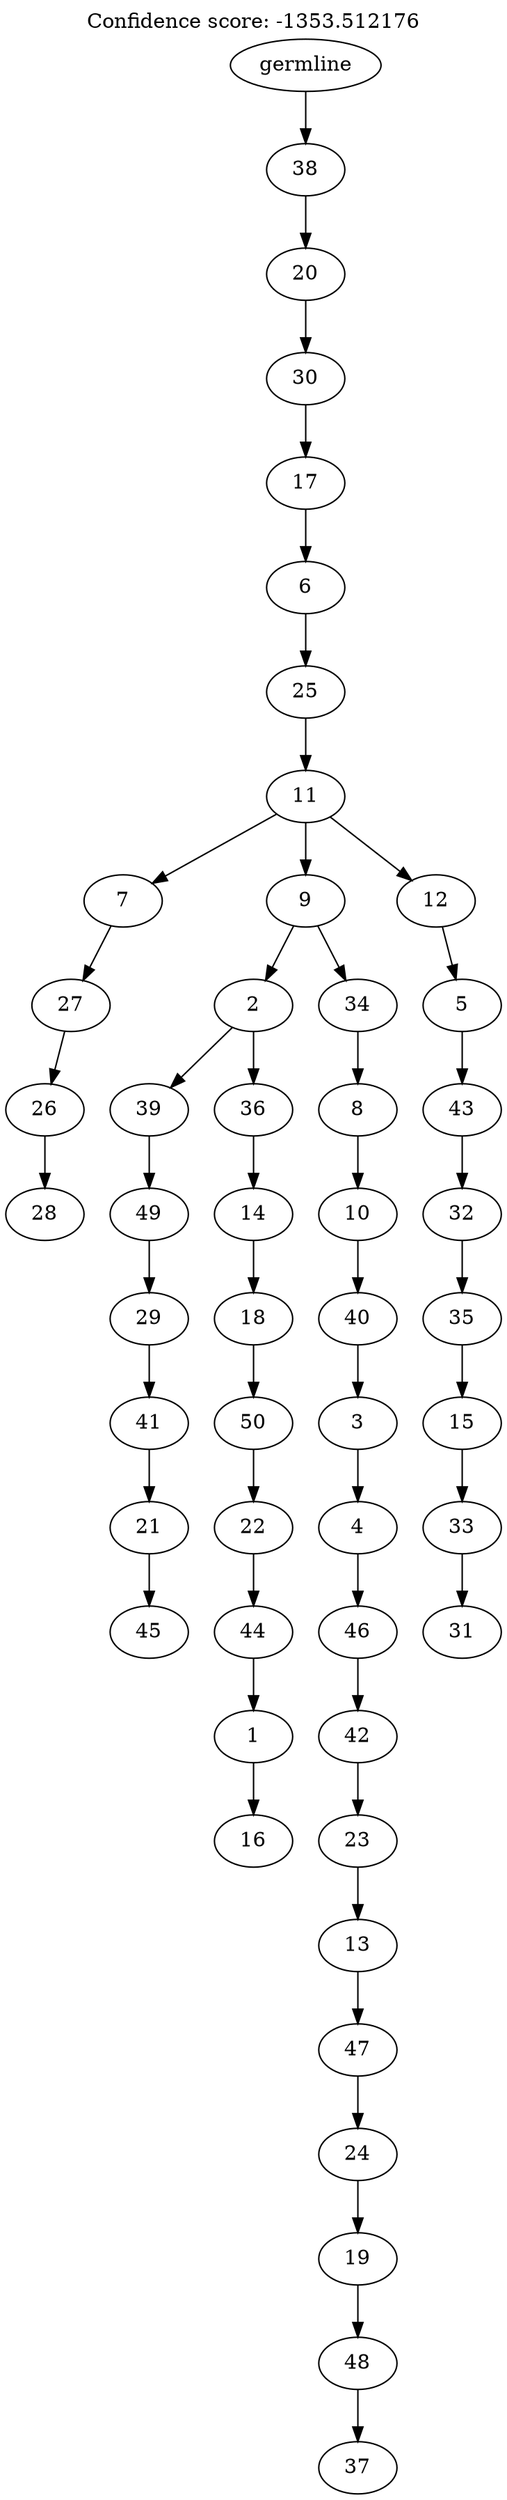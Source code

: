 digraph g {
	"49" -> "50";
	"50" [label="28"];
	"48" -> "49";
	"49" [label="26"];
	"47" -> "48";
	"48" [label="27"];
	"45" -> "46";
	"46" [label="45"];
	"44" -> "45";
	"45" [label="21"];
	"43" -> "44";
	"44" [label="41"];
	"42" -> "43";
	"43" [label="29"];
	"41" -> "42";
	"42" [label="49"];
	"39" -> "40";
	"40" [label="16"];
	"38" -> "39";
	"39" [label="1"];
	"37" -> "38";
	"38" [label="44"];
	"36" -> "37";
	"37" [label="22"];
	"35" -> "36";
	"36" [label="50"];
	"34" -> "35";
	"35" [label="18"];
	"33" -> "34";
	"34" [label="14"];
	"32" -> "33";
	"33" [label="36"];
	"32" -> "41";
	"41" [label="39"];
	"30" -> "31";
	"31" [label="37"];
	"29" -> "30";
	"30" [label="48"];
	"28" -> "29";
	"29" [label="19"];
	"27" -> "28";
	"28" [label="24"];
	"26" -> "27";
	"27" [label="47"];
	"25" -> "26";
	"26" [label="13"];
	"24" -> "25";
	"25" [label="23"];
	"23" -> "24";
	"24" [label="42"];
	"22" -> "23";
	"23" [label="46"];
	"21" -> "22";
	"22" [label="4"];
	"20" -> "21";
	"21" [label="3"];
	"19" -> "20";
	"20" [label="40"];
	"18" -> "19";
	"19" [label="10"];
	"17" -> "18";
	"18" [label="8"];
	"16" -> "17";
	"17" [label="34"];
	"16" -> "32";
	"32" [label="2"];
	"14" -> "15";
	"15" [label="31"];
	"13" -> "14";
	"14" [label="33"];
	"12" -> "13";
	"13" [label="15"];
	"11" -> "12";
	"12" [label="35"];
	"10" -> "11";
	"11" [label="32"];
	"9" -> "10";
	"10" [label="43"];
	"8" -> "9";
	"9" [label="5"];
	"7" -> "8";
	"8" [label="12"];
	"7" -> "16";
	"16" [label="9"];
	"7" -> "47";
	"47" [label="7"];
	"6" -> "7";
	"7" [label="11"];
	"5" -> "6";
	"6" [label="25"];
	"4" -> "5";
	"5" [label="6"];
	"3" -> "4";
	"4" [label="17"];
	"2" -> "3";
	"3" [label="30"];
	"1" -> "2";
	"2" [label="20"];
	"0" -> "1";
	"1" [label="38"];
	"0" [label="germline"];
	labelloc="t";
	label="Confidence score: -1353.512176";
}
